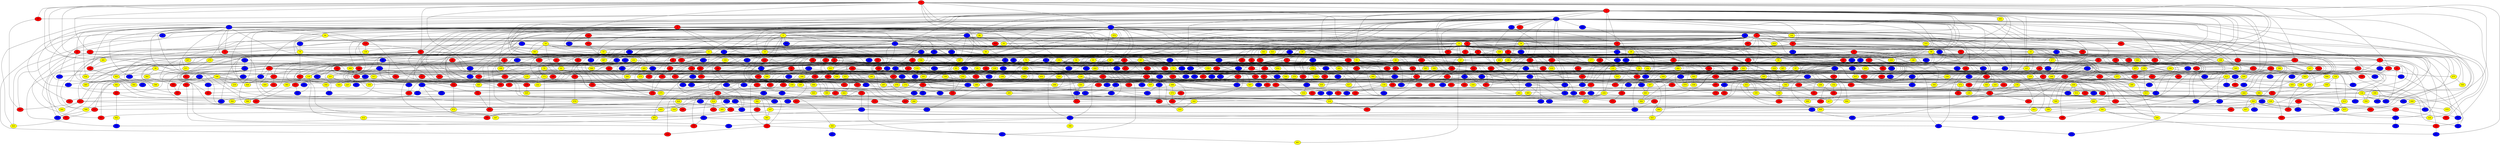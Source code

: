 graph {
0 [style = filled fillcolor = red];
1 [style = filled fillcolor = red];
2 [style = filled fillcolor = blue];
3 [style = filled fillcolor = blue];
4 [style = filled fillcolor = red];
5 [style = filled fillcolor = yellow];
6 [style = filled fillcolor = red];
7 [style = filled fillcolor = blue];
8 [style = filled fillcolor = blue];
9 [style = filled fillcolor = red];
10 [style = filled fillcolor = yellow];
11 [style = filled fillcolor = yellow];
12 [style = filled fillcolor = blue];
13 [style = filled fillcolor = yellow];
14 [style = filled fillcolor = blue];
15 [style = filled fillcolor = blue];
16 [style = filled fillcolor = yellow];
17 [style = filled fillcolor = blue];
18 [style = filled fillcolor = blue];
19 [style = filled fillcolor = red];
20 [style = filled fillcolor = blue];
21 [style = filled fillcolor = blue];
22 [style = filled fillcolor = red];
23 [style = filled fillcolor = yellow];
24 [style = filled fillcolor = red];
25 [style = filled fillcolor = red];
26 [style = filled fillcolor = yellow];
27 [style = filled fillcolor = red];
28 [style = filled fillcolor = yellow];
29 [style = filled fillcolor = blue];
30 [style = filled fillcolor = blue];
31 [style = filled fillcolor = blue];
32 [style = filled fillcolor = red];
33 [style = filled fillcolor = yellow];
34 [style = filled fillcolor = yellow];
35 [style = filled fillcolor = yellow];
36 [style = filled fillcolor = blue];
37 [style = filled fillcolor = blue];
38 [style = filled fillcolor = yellow];
39 [style = filled fillcolor = red];
40 [style = filled fillcolor = red];
41 [style = filled fillcolor = yellow];
42 [style = filled fillcolor = red];
43 [style = filled fillcolor = red];
44 [style = filled fillcolor = yellow];
45 [style = filled fillcolor = blue];
46 [style = filled fillcolor = red];
47 [style = filled fillcolor = red];
48 [style = filled fillcolor = blue];
49 [style = filled fillcolor = red];
50 [style = filled fillcolor = yellow];
51 [style = filled fillcolor = yellow];
52 [style = filled fillcolor = red];
53 [style = filled fillcolor = red];
54 [style = filled fillcolor = red];
55 [style = filled fillcolor = yellow];
56 [style = filled fillcolor = red];
57 [style = filled fillcolor = yellow];
58 [style = filled fillcolor = yellow];
59 [style = filled fillcolor = yellow];
60 [style = filled fillcolor = yellow];
61 [style = filled fillcolor = blue];
62 [style = filled fillcolor = red];
63 [style = filled fillcolor = red];
64 [style = filled fillcolor = red];
65 [style = filled fillcolor = yellow];
66 [style = filled fillcolor = red];
67 [style = filled fillcolor = red];
68 [style = filled fillcolor = blue];
69 [style = filled fillcolor = blue];
70 [style = filled fillcolor = yellow];
71 [style = filled fillcolor = red];
72 [style = filled fillcolor = yellow];
73 [style = filled fillcolor = yellow];
74 [style = filled fillcolor = red];
75 [style = filled fillcolor = red];
76 [style = filled fillcolor = blue];
77 [style = filled fillcolor = blue];
78 [style = filled fillcolor = yellow];
79 [style = filled fillcolor = yellow];
80 [style = filled fillcolor = blue];
81 [style = filled fillcolor = blue];
82 [style = filled fillcolor = red];
83 [style = filled fillcolor = yellow];
84 [style = filled fillcolor = red];
85 [style = filled fillcolor = blue];
86 [style = filled fillcolor = red];
87 [style = filled fillcolor = red];
88 [style = filled fillcolor = yellow];
89 [style = filled fillcolor = red];
90 [style = filled fillcolor = blue];
91 [style = filled fillcolor = yellow];
92 [style = filled fillcolor = blue];
93 [style = filled fillcolor = yellow];
94 [style = filled fillcolor = red];
95 [style = filled fillcolor = red];
96 [style = filled fillcolor = blue];
97 [style = filled fillcolor = yellow];
98 [style = filled fillcolor = yellow];
99 [style = filled fillcolor = blue];
100 [style = filled fillcolor = red];
101 [style = filled fillcolor = red];
102 [style = filled fillcolor = blue];
103 [style = filled fillcolor = yellow];
104 [style = filled fillcolor = red];
105 [style = filled fillcolor = blue];
106 [style = filled fillcolor = blue];
107 [style = filled fillcolor = yellow];
108 [style = filled fillcolor = red];
109 [style = filled fillcolor = blue];
110 [style = filled fillcolor = red];
111 [style = filled fillcolor = blue];
112 [style = filled fillcolor = red];
113 [style = filled fillcolor = blue];
114 [style = filled fillcolor = yellow];
115 [style = filled fillcolor = red];
116 [style = filled fillcolor = red];
117 [style = filled fillcolor = red];
118 [style = filled fillcolor = yellow];
119 [style = filled fillcolor = blue];
120 [style = filled fillcolor = red];
121 [style = filled fillcolor = red];
122 [style = filled fillcolor = yellow];
123 [style = filled fillcolor = red];
124 [style = filled fillcolor = yellow];
125 [style = filled fillcolor = red];
126 [style = filled fillcolor = blue];
127 [style = filled fillcolor = blue];
128 [style = filled fillcolor = yellow];
129 [style = filled fillcolor = yellow];
130 [style = filled fillcolor = blue];
131 [style = filled fillcolor = yellow];
132 [style = filled fillcolor = yellow];
133 [style = filled fillcolor = blue];
134 [style = filled fillcolor = red];
135 [style = filled fillcolor = red];
136 [style = filled fillcolor = yellow];
137 [style = filled fillcolor = red];
138 [style = filled fillcolor = red];
139 [style = filled fillcolor = yellow];
140 [style = filled fillcolor = yellow];
141 [style = filled fillcolor = blue];
142 [style = filled fillcolor = red];
143 [style = filled fillcolor = red];
144 [style = filled fillcolor = blue];
145 [style = filled fillcolor = blue];
146 [style = filled fillcolor = yellow];
147 [style = filled fillcolor = red];
148 [style = filled fillcolor = red];
149 [style = filled fillcolor = yellow];
150 [style = filled fillcolor = yellow];
151 [style = filled fillcolor = red];
152 [style = filled fillcolor = yellow];
153 [style = filled fillcolor = yellow];
154 [style = filled fillcolor = red];
155 [style = filled fillcolor = red];
156 [style = filled fillcolor = red];
157 [style = filled fillcolor = red];
158 [style = filled fillcolor = yellow];
159 [style = filled fillcolor = yellow];
160 [style = filled fillcolor = yellow];
161 [style = filled fillcolor = yellow];
162 [style = filled fillcolor = red];
163 [style = filled fillcolor = red];
164 [style = filled fillcolor = red];
165 [style = filled fillcolor = yellow];
166 [style = filled fillcolor = yellow];
167 [style = filled fillcolor = red];
168 [style = filled fillcolor = yellow];
169 [style = filled fillcolor = blue];
170 [style = filled fillcolor = blue];
171 [style = filled fillcolor = yellow];
172 [style = filled fillcolor = red];
173 [style = filled fillcolor = red];
174 [style = filled fillcolor = yellow];
175 [style = filled fillcolor = yellow];
176 [style = filled fillcolor = blue];
177 [style = filled fillcolor = yellow];
178 [style = filled fillcolor = yellow];
179 [style = filled fillcolor = blue];
180 [style = filled fillcolor = red];
181 [style = filled fillcolor = red];
182 [style = filled fillcolor = yellow];
183 [style = filled fillcolor = yellow];
184 [style = filled fillcolor = red];
185 [style = filled fillcolor = red];
186 [style = filled fillcolor = red];
187 [style = filled fillcolor = yellow];
188 [style = filled fillcolor = red];
189 [style = filled fillcolor = yellow];
190 [style = filled fillcolor = red];
191 [style = filled fillcolor = red];
192 [style = filled fillcolor = yellow];
193 [style = filled fillcolor = blue];
194 [style = filled fillcolor = yellow];
195 [style = filled fillcolor = blue];
196 [style = filled fillcolor = blue];
197 [style = filled fillcolor = blue];
198 [style = filled fillcolor = blue];
199 [style = filled fillcolor = yellow];
200 [style = filled fillcolor = blue];
201 [style = filled fillcolor = red];
202 [style = filled fillcolor = yellow];
203 [style = filled fillcolor = yellow];
204 [style = filled fillcolor = red];
205 [style = filled fillcolor = blue];
206 [style = filled fillcolor = red];
207 [style = filled fillcolor = blue];
208 [style = filled fillcolor = red];
209 [style = filled fillcolor = yellow];
210 [style = filled fillcolor = blue];
211 [style = filled fillcolor = yellow];
212 [style = filled fillcolor = red];
213 [style = filled fillcolor = red];
214 [style = filled fillcolor = red];
215 [style = filled fillcolor = red];
216 [style = filled fillcolor = yellow];
217 [style = filled fillcolor = red];
218 [style = filled fillcolor = yellow];
219 [style = filled fillcolor = yellow];
220 [style = filled fillcolor = red];
221 [style = filled fillcolor = yellow];
222 [style = filled fillcolor = yellow];
223 [style = filled fillcolor = red];
224 [style = filled fillcolor = red];
225 [style = filled fillcolor = blue];
226 [style = filled fillcolor = red];
227 [style = filled fillcolor = yellow];
228 [style = filled fillcolor = yellow];
229 [style = filled fillcolor = red];
230 [style = filled fillcolor = red];
231 [style = filled fillcolor = yellow];
232 [style = filled fillcolor = red];
233 [style = filled fillcolor = blue];
234 [style = filled fillcolor = yellow];
235 [style = filled fillcolor = red];
236 [style = filled fillcolor = red];
237 [style = filled fillcolor = blue];
238 [style = filled fillcolor = yellow];
239 [style = filled fillcolor = blue];
240 [style = filled fillcolor = red];
241 [style = filled fillcolor = blue];
242 [style = filled fillcolor = blue];
243 [style = filled fillcolor = yellow];
244 [style = filled fillcolor = yellow];
245 [style = filled fillcolor = yellow];
246 [style = filled fillcolor = yellow];
247 [style = filled fillcolor = yellow];
248 [style = filled fillcolor = red];
249 [style = filled fillcolor = blue];
250 [style = filled fillcolor = red];
251 [style = filled fillcolor = yellow];
252 [style = filled fillcolor = red];
253 [style = filled fillcolor = yellow];
254 [style = filled fillcolor = yellow];
255 [style = filled fillcolor = red];
256 [style = filled fillcolor = red];
257 [style = filled fillcolor = red];
258 [style = filled fillcolor = yellow];
259 [style = filled fillcolor = yellow];
260 [style = filled fillcolor = blue];
261 [style = filled fillcolor = red];
262 [style = filled fillcolor = red];
263 [style = filled fillcolor = yellow];
264 [style = filled fillcolor = red];
265 [style = filled fillcolor = yellow];
266 [style = filled fillcolor = red];
267 [style = filled fillcolor = yellow];
268 [style = filled fillcolor = yellow];
269 [style = filled fillcolor = red];
270 [style = filled fillcolor = yellow];
271 [style = filled fillcolor = red];
272 [style = filled fillcolor = red];
273 [style = filled fillcolor = yellow];
274 [style = filled fillcolor = red];
275 [style = filled fillcolor = red];
276 [style = filled fillcolor = blue];
277 [style = filled fillcolor = yellow];
278 [style = filled fillcolor = red];
279 [style = filled fillcolor = blue];
280 [style = filled fillcolor = red];
281 [style = filled fillcolor = yellow];
282 [style = filled fillcolor = blue];
283 [style = filled fillcolor = yellow];
284 [style = filled fillcolor = yellow];
285 [style = filled fillcolor = yellow];
286 [style = filled fillcolor = red];
287 [style = filled fillcolor = blue];
288 [style = filled fillcolor = blue];
289 [style = filled fillcolor = yellow];
290 [style = filled fillcolor = blue];
291 [style = filled fillcolor = yellow];
292 [style = filled fillcolor = blue];
293 [style = filled fillcolor = blue];
294 [style = filled fillcolor = blue];
295 [style = filled fillcolor = red];
296 [style = filled fillcolor = red];
297 [style = filled fillcolor = red];
298 [style = filled fillcolor = red];
299 [style = filled fillcolor = blue];
300 [style = filled fillcolor = yellow];
301 [style = filled fillcolor = blue];
302 [style = filled fillcolor = red];
303 [style = filled fillcolor = yellow];
304 [style = filled fillcolor = yellow];
305 [style = filled fillcolor = yellow];
306 [style = filled fillcolor = red];
307 [style = filled fillcolor = yellow];
308 [style = filled fillcolor = yellow];
309 [style = filled fillcolor = blue];
310 [style = filled fillcolor = blue];
311 [style = filled fillcolor = blue];
312 [style = filled fillcolor = yellow];
313 [style = filled fillcolor = blue];
314 [style = filled fillcolor = blue];
315 [style = filled fillcolor = red];
316 [style = filled fillcolor = yellow];
317 [style = filled fillcolor = yellow];
318 [style = filled fillcolor = yellow];
319 [style = filled fillcolor = red];
320 [style = filled fillcolor = red];
321 [style = filled fillcolor = yellow];
322 [style = filled fillcolor = yellow];
323 [style = filled fillcolor = red];
324 [style = filled fillcolor = yellow];
325 [style = filled fillcolor = red];
326 [style = filled fillcolor = yellow];
327 [style = filled fillcolor = blue];
328 [style = filled fillcolor = yellow];
329 [style = filled fillcolor = blue];
330 [style = filled fillcolor = blue];
331 [style = filled fillcolor = blue];
332 [style = filled fillcolor = blue];
333 [style = filled fillcolor = red];
334 [style = filled fillcolor = yellow];
335 [style = filled fillcolor = yellow];
336 [style = filled fillcolor = red];
337 [style = filled fillcolor = yellow];
338 [style = filled fillcolor = blue];
339 [style = filled fillcolor = red];
340 [style = filled fillcolor = red];
341 [style = filled fillcolor = yellow];
342 [style = filled fillcolor = red];
343 [style = filled fillcolor = blue];
344 [style = filled fillcolor = yellow];
345 [style = filled fillcolor = blue];
346 [style = filled fillcolor = red];
347 [style = filled fillcolor = blue];
348 [style = filled fillcolor = red];
349 [style = filled fillcolor = blue];
350 [style = filled fillcolor = red];
351 [style = filled fillcolor = blue];
352 [style = filled fillcolor = red];
353 [style = filled fillcolor = blue];
354 [style = filled fillcolor = yellow];
355 [style = filled fillcolor = red];
356 [style = filled fillcolor = blue];
357 [style = filled fillcolor = blue];
358 [style = filled fillcolor = yellow];
359 [style = filled fillcolor = yellow];
360 [style = filled fillcolor = blue];
361 [style = filled fillcolor = yellow];
362 [style = filled fillcolor = blue];
363 [style = filled fillcolor = yellow];
364 [style = filled fillcolor = yellow];
365 [style = filled fillcolor = yellow];
366 [style = filled fillcolor = blue];
367 [style = filled fillcolor = yellow];
368 [style = filled fillcolor = blue];
369 [style = filled fillcolor = red];
370 [style = filled fillcolor = red];
371 [style = filled fillcolor = red];
372 [style = filled fillcolor = red];
373 [style = filled fillcolor = yellow];
374 [style = filled fillcolor = yellow];
375 [style = filled fillcolor = yellow];
376 [style = filled fillcolor = blue];
377 [style = filled fillcolor = red];
378 [style = filled fillcolor = yellow];
379 [style = filled fillcolor = yellow];
380 [style = filled fillcolor = blue];
381 [style = filled fillcolor = yellow];
382 [style = filled fillcolor = blue];
383 [style = filled fillcolor = yellow];
384 [style = filled fillcolor = blue];
385 [style = filled fillcolor = red];
386 [style = filled fillcolor = blue];
387 [style = filled fillcolor = blue];
388 [style = filled fillcolor = yellow];
389 [style = filled fillcolor = yellow];
390 [style = filled fillcolor = red];
391 [style = filled fillcolor = yellow];
392 [style = filled fillcolor = yellow];
393 [style = filled fillcolor = yellow];
394 [style = filled fillcolor = red];
395 [style = filled fillcolor = yellow];
396 [style = filled fillcolor = yellow];
397 [style = filled fillcolor = blue];
398 [style = filled fillcolor = red];
399 [style = filled fillcolor = yellow];
400 [style = filled fillcolor = blue];
401 [style = filled fillcolor = blue];
402 [style = filled fillcolor = blue];
403 [style = filled fillcolor = blue];
404 [style = filled fillcolor = yellow];
405 [style = filled fillcolor = yellow];
406 [style = filled fillcolor = red];
407 [style = filled fillcolor = blue];
408 [style = filled fillcolor = red];
409 [style = filled fillcolor = red];
410 [style = filled fillcolor = blue];
411 [style = filled fillcolor = yellow];
412 [style = filled fillcolor = yellow];
413 [style = filled fillcolor = yellow];
414 [style = filled fillcolor = yellow];
415 [style = filled fillcolor = yellow];
416 [style = filled fillcolor = yellow];
417 [style = filled fillcolor = yellow];
418 [style = filled fillcolor = blue];
419 [style = filled fillcolor = red];
420 [style = filled fillcolor = red];
421 [style = filled fillcolor = red];
422 [style = filled fillcolor = yellow];
423 [style = filled fillcolor = blue];
424 [style = filled fillcolor = yellow];
425 [style = filled fillcolor = red];
426 [style = filled fillcolor = red];
427 [style = filled fillcolor = yellow];
428 [style = filled fillcolor = blue];
429 [style = filled fillcolor = red];
430 [style = filled fillcolor = red];
431 [style = filled fillcolor = yellow];
432 [style = filled fillcolor = blue];
433 [style = filled fillcolor = red];
434 [style = filled fillcolor = blue];
435 [style = filled fillcolor = yellow];
436 [style = filled fillcolor = yellow];
437 [style = filled fillcolor = blue];
438 [style = filled fillcolor = red];
439 [style = filled fillcolor = blue];
440 [style = filled fillcolor = yellow];
441 [style = filled fillcolor = yellow];
442 [style = filled fillcolor = blue];
443 [style = filled fillcolor = yellow];
444 [style = filled fillcolor = yellow];
445 [style = filled fillcolor = yellow];
446 [style = filled fillcolor = red];
447 [style = filled fillcolor = yellow];
448 [style = filled fillcolor = blue];
449 [style = filled fillcolor = red];
450 [style = filled fillcolor = blue];
451 [style = filled fillcolor = blue];
452 [style = filled fillcolor = blue];
453 [style = filled fillcolor = blue];
454 [style = filled fillcolor = red];
455 [style = filled fillcolor = yellow];
456 [style = filled fillcolor = red];
457 [style = filled fillcolor = blue];
458 [style = filled fillcolor = red];
459 [style = filled fillcolor = blue];
460 [style = filled fillcolor = yellow];
461 [style = filled fillcolor = red];
462 [style = filled fillcolor = red];
463 [style = filled fillcolor = blue];
464 [style = filled fillcolor = yellow];
465 [style = filled fillcolor = red];
466 [style = filled fillcolor = red];
467 [style = filled fillcolor = blue];
468 [style = filled fillcolor = red];
469 [style = filled fillcolor = blue];
470 [style = filled fillcolor = blue];
471 [style = filled fillcolor = red];
472 [style = filled fillcolor = yellow];
473 [style = filled fillcolor = blue];
474 [style = filled fillcolor = yellow];
475 [style = filled fillcolor = yellow];
476 [style = filled fillcolor = blue];
477 [style = filled fillcolor = yellow];
478 [style = filled fillcolor = red];
479 [style = filled fillcolor = yellow];
480 [style = filled fillcolor = yellow];
481 [style = filled fillcolor = blue];
482 [style = filled fillcolor = red];
483 [style = filled fillcolor = blue];
484 [style = filled fillcolor = blue];
485 [style = filled fillcolor = yellow];
486 [style = filled fillcolor = blue];
487 [style = filled fillcolor = blue];
488 [style = filled fillcolor = red];
489 [style = filled fillcolor = blue];
490 [style = filled fillcolor = blue];
491 [style = filled fillcolor = yellow];
492 [style = filled fillcolor = red];
493 [style = filled fillcolor = blue];
494 [style = filled fillcolor = yellow];
495 [style = filled fillcolor = yellow];
496 [style = filled fillcolor = red];
497 [style = filled fillcolor = blue];
498 [style = filled fillcolor = red];
499 [style = filled fillcolor = yellow];
500 [style = filled fillcolor = red];
501 [style = filled fillcolor = red];
502 [style = filled fillcolor = yellow];
503 [style = filled fillcolor = blue];
504 [style = filled fillcolor = yellow];
505 [style = filled fillcolor = blue];
506 [style = filled fillcolor = yellow];
507 [style = filled fillcolor = yellow];
508 [style = filled fillcolor = blue];
509 [style = filled fillcolor = red];
510 [style = filled fillcolor = yellow];
511 [style = filled fillcolor = blue];
512 [style = filled fillcolor = red];
513 [style = filled fillcolor = yellow];
514 [style = filled fillcolor = yellow];
515 [style = filled fillcolor = yellow];
516 [style = filled fillcolor = red];
517 [style = filled fillcolor = yellow];
518 [style = filled fillcolor = blue];
519 [style = filled fillcolor = blue];
520 [style = filled fillcolor = yellow];
521 [style = filled fillcolor = yellow];
522 [style = filled fillcolor = red];
523 [style = filled fillcolor = yellow];
524 [style = filled fillcolor = blue];
525 [style = filled fillcolor = blue];
526 [style = filled fillcolor = red];
527 [style = filled fillcolor = yellow];
528 [style = filled fillcolor = blue];
529 [style = filled fillcolor = red];
530 [style = filled fillcolor = yellow];
531 [style = filled fillcolor = red];
532 [style = filled fillcolor = red];
533 [style = filled fillcolor = yellow];
534 [style = filled fillcolor = yellow];
535 [style = filled fillcolor = red];
536 [style = filled fillcolor = red];
537 [style = filled fillcolor = red];
538 [style = filled fillcolor = red];
539 [style = filled fillcolor = yellow];
540 [style = filled fillcolor = yellow];
541 [style = filled fillcolor = blue];
542 [style = filled fillcolor = blue];
543 [style = filled fillcolor = yellow];
544 [style = filled fillcolor = yellow];
545 [style = filled fillcolor = yellow];
546 [style = filled fillcolor = blue];
547 [style = filled fillcolor = red];
548 [style = filled fillcolor = red];
549 [style = filled fillcolor = blue];
550 [style = filled fillcolor = yellow];
551 [style = filled fillcolor = red];
552 [style = filled fillcolor = red];
553 [style = filled fillcolor = red];
554 [style = filled fillcolor = blue];
555 [style = filled fillcolor = yellow];
556 [style = filled fillcolor = red];
557 [style = filled fillcolor = blue];
558 [style = filled fillcolor = red];
559 [style = filled fillcolor = red];
560 [style = filled fillcolor = blue];
561 [style = filled fillcolor = red];
562 [style = filled fillcolor = yellow];
563 [style = filled fillcolor = blue];
564 [style = filled fillcolor = blue];
565 [style = filled fillcolor = red];
566 [style = filled fillcolor = yellow];
567 [style = filled fillcolor = blue];
568 [style = filled fillcolor = red];
569 [style = filled fillcolor = yellow];
570 [style = filled fillcolor = blue];
571 [style = filled fillcolor = red];
572 [style = filled fillcolor = blue];
573 [style = filled fillcolor = blue];
574 [style = filled fillcolor = blue];
575 [style = filled fillcolor = yellow];
576 [style = filled fillcolor = red];
577 [style = filled fillcolor = red];
578 [style = filled fillcolor = blue];
579 [style = filled fillcolor = red];
580 [style = filled fillcolor = red];
581 [style = filled fillcolor = blue];
582 [style = filled fillcolor = yellow];
583 [style = filled fillcolor = red];
584 [style = filled fillcolor = blue];
585 [style = filled fillcolor = red];
586 [style = filled fillcolor = yellow];
587 [style = filled fillcolor = blue];
588 [style = filled fillcolor = blue];
589 [style = filled fillcolor = blue];
590 [style = filled fillcolor = red];
591 [style = filled fillcolor = blue];
592 [style = filled fillcolor = red];
593 [style = filled fillcolor = yellow];
594 [style = filled fillcolor = blue];
595 [style = filled fillcolor = red];
596 [style = filled fillcolor = yellow];
597 [style = filled fillcolor = red];
598 [style = filled fillcolor = red];
599 [style = filled fillcolor = yellow];
600 [style = filled fillcolor = yellow];
601 [style = filled fillcolor = yellow];
602 [style = filled fillcolor = blue];
603 [style = filled fillcolor = red];
604 [style = filled fillcolor = yellow];
605 [style = filled fillcolor = red];
606 [style = filled fillcolor = blue];
607 [style = filled fillcolor = yellow];
608 [style = filled fillcolor = red];
609 [style = filled fillcolor = red];
610 [style = filled fillcolor = blue];
611 [style = filled fillcolor = red];
612 [style = filled fillcolor = yellow];
613 [style = filled fillcolor = yellow];
614 [style = filled fillcolor = red];
615 [style = filled fillcolor = red];
616 [style = filled fillcolor = red];
617 [style = filled fillcolor = yellow];
618 [style = filled fillcolor = red];
619 [style = filled fillcolor = blue];
620 [style = filled fillcolor = blue];
621 [style = filled fillcolor = yellow];
622 [style = filled fillcolor = blue];
623 [style = filled fillcolor = yellow];
624 [style = filled fillcolor = red];
625 [style = filled fillcolor = yellow];
626 [style = filled fillcolor = yellow];
627 [style = filled fillcolor = yellow];
628 [style = filled fillcolor = red];
629 [style = filled fillcolor = yellow];
630 [style = filled fillcolor = yellow];
631 [style = filled fillcolor = red];
632 [style = filled fillcolor = blue];
633 [style = filled fillcolor = yellow];
634 [style = filled fillcolor = yellow];
635 [style = filled fillcolor = blue];
636 [style = filled fillcolor = red];
637 [style = filled fillcolor = yellow];
638 [style = filled fillcolor = red];
639 [style = filled fillcolor = blue];
640 [style = filled fillcolor = blue];
641 [style = filled fillcolor = yellow];
642 [style = filled fillcolor = yellow];
643 [style = filled fillcolor = yellow];
644 [style = filled fillcolor = red];
645 [style = filled fillcolor = blue];
646 [style = filled fillcolor = blue];
647 [style = filled fillcolor = yellow];
648 [style = filled fillcolor = blue];
649 [style = filled fillcolor = blue];
650 [style = filled fillcolor = blue];
651 [style = filled fillcolor = blue];
652 [style = filled fillcolor = blue];
653 [style = filled fillcolor = blue];
654 [style = filled fillcolor = red];
655 [style = filled fillcolor = red];
656 [style = filled fillcolor = blue];
657 [style = filled fillcolor = red];
658 [style = filled fillcolor = red];
659 [style = filled fillcolor = red];
660 [style = filled fillcolor = red];
661 [style = filled fillcolor = blue];
662 [style = filled fillcolor = red];
663 [style = filled fillcolor = red];
664 [style = filled fillcolor = blue];
665 [style = filled fillcolor = yellow];
666 [style = filled fillcolor = yellow];
667 [style = filled fillcolor = red];
668 [style = filled fillcolor = red];
669 [style = filled fillcolor = blue];
670 [style = filled fillcolor = yellow];
671 [style = filled fillcolor = red];
672 [style = filled fillcolor = yellow];
673 [style = filled fillcolor = red];
674 [style = filled fillcolor = yellow];
675 [style = filled fillcolor = yellow];
676 [style = filled fillcolor = blue];
677 [style = filled fillcolor = yellow];
678 [style = filled fillcolor = blue];
679 [style = filled fillcolor = yellow];
680 [style = filled fillcolor = blue];
681 [style = filled fillcolor = red];
682 [style = filled fillcolor = yellow];
683 [style = filled fillcolor = blue];
684 [style = filled fillcolor = yellow];
685 [style = filled fillcolor = yellow];
686 [style = filled fillcolor = blue];
687 [style = filled fillcolor = yellow];
688 [style = filled fillcolor = blue];
689 [style = filled fillcolor = blue];
690 [style = filled fillcolor = blue];
691 [style = filled fillcolor = yellow];
692 [style = filled fillcolor = blue];
693 [style = filled fillcolor = red];
694 [style = filled fillcolor = red];
695 [style = filled fillcolor = red];
696 [style = filled fillcolor = red];
697 [style = filled fillcolor = red];
698 [style = filled fillcolor = yellow];
699 [style = filled fillcolor = yellow];
700 [style = filled fillcolor = blue];
701 [style = filled fillcolor = blue];
702 [style = filled fillcolor = blue];
703 [style = filled fillcolor = red];
0 -- 30;
0 -- 40;
0 -- 41;
0 -- 84;
0 -- 105;
0 -- 112;
0 -- 167;
0 -- 186;
0 -- 197;
0 -- 281;
0 -- 297;
0 -- 304;
0 -- 440;
0 -- 517;
0 -- 651;
1 -- 2;
1 -- 4;
1 -- 5;
1 -- 6;
1 -- 8;
1 -- 15;
1 -- 17;
1 -- 18;
1 -- 19;
1 -- 24;
1 -- 32;
1 -- 51;
1 -- 67;
1 -- 88;
1 -- 97;
1 -- 101;
1 -- 102;
1 -- 107;
1 -- 115;
0 -- 23;
0 -- 11;
0 -- 3;
0 -- 1;
1 -- 124;
1 -- 130;
1 -- 143;
1 -- 181;
1 -- 214;
1 -- 240;
1 -- 297;
1 -- 336;
1 -- 394;
1 -- 405;
1 -- 482;
1 -- 541;
1 -- 586;
1 -- 587;
1 -- 590;
1 -- 610;
1 -- 694;
2 -- 3;
2 -- 11;
2 -- 15;
2 -- 29;
2 -- 39;
2 -- 43;
2 -- 47;
2 -- 48;
2 -- 50;
2 -- 52;
2 -- 58;
2 -- 62;
2 -- 65;
2 -- 74;
2 -- 82;
2 -- 115;
2 -- 117;
2 -- 120;
2 -- 122;
2 -- 140;
2 -- 143;
2 -- 162;
2 -- 163;
2 -- 176;
2 -- 259;
2 -- 323;
2 -- 331;
2 -- 363;
2 -- 381;
2 -- 385;
2 -- 398;
2 -- 454;
2 -- 483;
2 -- 503;
2 -- 530;
2 -- 547;
2 -- 548;
2 -- 553;
2 -- 571;
2 -- 617;
2 -- 623;
2 -- 628;
2 -- 663;
3 -- 6;
3 -- 7;
3 -- 14;
3 -- 16;
3 -- 19;
3 -- 21;
3 -- 30;
3 -- 32;
3 -- 35;
3 -- 39;
3 -- 51;
3 -- 55;
3 -- 105;
3 -- 141;
3 -- 153;
3 -- 231;
3 -- 243;
3 -- 256;
3 -- 265;
3 -- 352;
3 -- 355;
3 -- 356;
3 -- 361;
3 -- 384;
3 -- 387;
3 -- 390;
3 -- 392;
3 -- 420;
3 -- 431;
3 -- 472;
3 -- 474;
3 -- 497;
3 -- 673;
3 -- 677;
4 -- 7;
4 -- 8;
4 -- 21;
4 -- 22;
4 -- 37;
4 -- 40;
4 -- 44;
4 -- 57;
4 -- 80;
4 -- 83;
4 -- 86;
4 -- 92;
4 -- 93;
4 -- 96;
4 -- 111;
4 -- 122;
4 -- 148;
4 -- 153;
4 -- 160;
4 -- 199;
4 -- 220;
4 -- 273;
4 -- 280;
4 -- 395;
4 -- 397;
4 -- 449;
4 -- 456;
4 -- 484;
4 -- 496;
4 -- 522;
4 -- 619;
4 -- 623;
4 -- 685;
5 -- 13;
5 -- 16;
5 -- 55;
5 -- 63;
5 -- 69;
5 -- 89;
5 -- 104;
5 -- 112;
5 -- 119;
5 -- 248;
5 -- 264;
5 -- 285;
5 -- 357;
5 -- 375;
5 -- 385;
5 -- 492;
5 -- 575;
5 -- 593;
5 -- 594;
5 -- 608;
5 -- 625;
6 -- 9;
6 -- 13;
6 -- 39;
6 -- 41;
6 -- 49;
6 -- 52;
6 -- 53;
6 -- 62;
6 -- 66;
6 -- 101;
6 -- 126;
6 -- 151;
6 -- 155;
6 -- 159;
6 -- 168;
6 -- 232;
6 -- 258;
6 -- 260;
6 -- 298;
6 -- 375;
6 -- 431;
6 -- 438;
6 -- 509;
6 -- 574;
6 -- 632;
6 -- 697;
7 -- 12;
7 -- 24;
7 -- 26;
7 -- 34;
7 -- 36;
7 -- 58;
7 -- 110;
7 -- 113;
7 -- 227;
7 -- 326;
7 -- 364;
7 -- 367;
7 -- 408;
8 -- 16;
8 -- 20;
8 -- 25;
8 -- 33;
8 -- 35;
8 -- 58;
8 -- 70;
8 -- 71;
8 -- 110;
8 -- 139;
8 -- 182;
8 -- 196;
8 -- 250;
8 -- 264;
8 -- 284;
8 -- 300;
8 -- 347;
8 -- 367;
8 -- 401;
8 -- 416;
8 -- 521;
8 -- 691;
8 -- 692;
9 -- 14;
9 -- 20;
9 -- 23;
9 -- 25;
9 -- 31;
9 -- 54;
9 -- 91;
9 -- 132;
9 -- 251;
9 -- 257;
9 -- 295;
9 -- 397;
9 -- 425;
9 -- 665;
10 -- 33;
10 -- 68;
10 -- 256;
10 -- 266;
10 -- 381;
10 -- 428;
11 -- 29;
11 -- 42;
11 -- 52;
11 -- 61;
11 -- 65;
11 -- 131;
11 -- 137;
11 -- 145;
11 -- 179;
11 -- 197;
11 -- 230;
11 -- 273;
11 -- 274;
11 -- 355;
11 -- 430;
11 -- 476;
11 -- 482;
11 -- 550;
11 -- 620;
11 -- 666;
11 -- 675;
11 -- 687;
12 -- 20;
12 -- 56;
12 -- 72;
12 -- 112;
12 -- 136;
12 -- 175;
12 -- 225;
13 -- 21;
13 -- 23;
13 -- 26;
13 -- 27;
13 -- 41;
13 -- 48;
13 -- 49;
13 -- 54;
13 -- 57;
13 -- 59;
13 -- 73;
13 -- 79;
13 -- 94;
13 -- 99;
13 -- 101;
13 -- 142;
13 -- 152;
13 -- 210;
13 -- 338;
13 -- 419;
13 -- 441;
13 -- 448;
13 -- 456;
13 -- 509;
13 -- 523;
13 -- 601;
13 -- 701;
14 -- 47;
14 -- 50;
14 -- 56;
14 -- 162;
14 -- 172;
14 -- 217;
14 -- 247;
14 -- 370;
14 -- 386;
14 -- 545;
14 -- 650;
14 -- 693;
15 -- 45;
15 -- 196;
16 -- 171;
16 -- 188;
16 -- 214;
16 -- 232;
16 -- 311;
16 -- 535;
16 -- 550;
17 -- 22;
17 -- 27;
17 -- 42;
17 -- 44;
17 -- 48;
17 -- 71;
17 -- 88;
17 -- 96;
17 -- 106;
17 -- 144;
17 -- 147;
17 -- 166;
17 -- 238;
17 -- 291;
17 -- 298;
17 -- 318;
17 -- 352;
17 -- 534;
17 -- 563;
17 -- 585;
17 -- 596;
17 -- 649;
18 -- 19;
18 -- 26;
18 -- 34;
18 -- 64;
18 -- 86;
18 -- 98;
18 -- 131;
18 -- 153;
18 -- 204;
18 -- 341;
18 -- 414;
18 -- 475;
18 -- 597;
18 -- 670;
19 -- 27;
19 -- 37;
19 -- 67;
19 -- 235;
19 -- 675;
20 -- 24;
20 -- 53;
20 -- 118;
20 -- 185;
20 -- 212;
20 -- 281;
20 -- 386;
20 -- 401;
20 -- 506;
20 -- 631;
20 -- 687;
21 -- 64;
21 -- 251;
21 -- 333;
22 -- 51;
22 -- 235;
22 -- 391;
22 -- 461;
22 -- 609;
23 -- 53;
23 -- 107;
23 -- 172;
23 -- 581;
23 -- 589;
24 -- 69;
24 -- 100;
24 -- 160;
24 -- 494;
25 -- 73;
25 -- 74;
25 -- 177;
25 -- 208;
25 -- 259;
25 -- 404;
25 -- 487;
25 -- 497;
25 -- 646;
26 -- 28;
26 -- 60;
26 -- 76;
26 -- 182;
26 -- 210;
26 -- 215;
26 -- 229;
26 -- 262;
26 -- 267;
26 -- 313;
26 -- 464;
26 -- 486;
26 -- 565;
27 -- 30;
27 -- 57;
27 -- 69;
27 -- 143;
27 -- 336;
27 -- 348;
27 -- 365;
27 -- 416;
27 -- 445;
27 -- 501;
27 -- 502;
28 -- 81;
28 -- 93;
28 -- 102;
28 -- 132;
28 -- 184;
28 -- 191;
28 -- 249;
28 -- 266;
28 -- 339;
28 -- 378;
28 -- 444;
28 -- 487;
28 -- 544;
28 -- 639;
29 -- 72;
29 -- 254;
29 -- 278;
29 -- 374;
30 -- 66;
30 -- 99;
30 -- 128;
30 -- 189;
30 -- 284;
30 -- 410;
30 -- 423;
30 -- 495;
30 -- 500;
30 -- 662;
31 -- 62;
31 -- 244;
31 -- 475;
32 -- 137;
32 -- 138;
32 -- 209;
32 -- 315;
32 -- 520;
32 -- 638;
32 -- 661;
33 -- 36;
33 -- 80;
33 -- 161;
33 -- 221;
33 -- 362;
33 -- 421;
34 -- 35;
34 -- 87;
34 -- 224;
34 -- 255;
34 -- 299;
34 -- 445;
34 -- 482;
34 -- 627;
34 -- 660;
35 -- 75;
35 -- 84;
35 -- 87;
35 -- 126;
35 -- 183;
35 -- 198;
35 -- 259;
35 -- 378;
35 -- 394;
35 -- 437;
35 -- 444;
35 -- 548;
36 -- 201;
36 -- 212;
36 -- 325;
36 -- 631;
36 -- 671;
36 -- 681;
37 -- 49;
37 -- 216;
37 -- 304;
37 -- 315;
37 -- 646;
38 -- 263;
38 -- 294;
38 -- 303;
38 -- 407;
38 -- 543;
39 -- 43;
39 -- 63;
39 -- 220;
39 -- 292;
39 -- 326;
39 -- 572;
39 -- 604;
39 -- 655;
39 -- 661;
39 -- 686;
40 -- 59;
40 -- 108;
40 -- 133;
40 -- 188;
40 -- 205;
40 -- 303;
40 -- 372;
40 -- 485;
40 -- 521;
40 -- 558;
40 -- 574;
40 -- 647;
41 -- 185;
41 -- 306;
41 -- 370;
41 -- 410;
41 -- 485;
42 -- 616;
43 -- 64;
43 -- 82;
43 -- 87;
43 -- 104;
43 -- 117;
43 -- 146;
43 -- 179;
43 -- 226;
43 -- 236;
43 -- 243;
43 -- 253;
43 -- 268;
43 -- 324;
43 -- 356;
43 -- 362;
43 -- 367;
43 -- 546;
43 -- 602;
44 -- 77;
44 -- 78;
44 -- 116;
44 -- 269;
45 -- 189;
45 -- 238;
45 -- 322;
45 -- 635;
46 -- 63;
46 -- 109;
46 -- 121;
46 -- 250;
46 -- 436;
46 -- 598;
46 -- 607;
47 -- 91;
48 -- 397;
48 -- 409;
48 -- 484;
48 -- 504;
48 -- 644;
48 -- 699;
49 -- 321;
49 -- 344;
49 -- 383;
49 -- 541;
50 -- 97;
50 -- 218;
50 -- 294;
50 -- 307;
51 -- 76;
51 -- 86;
51 -- 118;
51 -- 197;
51 -- 199;
51 -- 233;
51 -- 280;
51 -- 313;
52 -- 95;
52 -- 120;
52 -- 124;
52 -- 167;
52 -- 443;
52 -- 557;
52 -- 576;
52 -- 688;
53 -- 107;
53 -- 234;
53 -- 269;
53 -- 471;
53 -- 679;
54 -- 110;
54 -- 111;
54 -- 244;
54 -- 365;
54 -- 379;
55 -- 68;
55 -- 193;
56 -- 202;
56 -- 586;
56 -- 695;
57 -- 165;
57 -- 211;
57 -- 433;
57 -- 491;
57 -- 679;
58 -- 228;
59 -- 70;
59 -- 79;
59 -- 130;
59 -- 183;
59 -- 203;
59 -- 350;
59 -- 368;
60 -- 84;
60 -- 282;
60 -- 291;
60 -- 305;
60 -- 395;
60 -- 417;
60 -- 564;
62 -- 120;
63 -- 156;
64 -- 105;
64 -- 133;
64 -- 147;
64 -- 156;
64 -- 689;
65 -- 83;
65 -- 90;
65 -- 102;
65 -- 398;
65 -- 444;
65 -- 446;
65 -- 480;
65 -- 507;
65 -- 579;
65 -- 638;
66 -- 67;
66 -- 119;
66 -- 379;
66 -- 688;
67 -- 103;
68 -- 358;
69 -- 90;
69 -- 121;
69 -- 149;
69 -- 155;
69 -- 223;
69 -- 524;
69 -- 616;
70 -- 175;
70 -- 296;
70 -- 448;
70 -- 478;
70 -- 627;
71 -- 531;
71 -- 674;
72 -- 175;
72 -- 216;
72 -- 370;
73 -- 76;
73 -- 673;
74 -- 413;
75 -- 114;
75 -- 135;
75 -- 245;
75 -- 325;
75 -- 396;
76 -- 458;
77 -- 78;
78 -- 114;
78 -- 179;
78 -- 201;
78 -- 626;
79 -- 509;
80 -- 133;
80 -- 169;
80 -- 213;
80 -- 652;
80 -- 653;
81 -- 99;
81 -- 139;
81 -- 186;
81 -- 339;
81 -- 388;
81 -- 588;
82 -- 92;
82 -- 159;
82 -- 163;
82 -- 200;
82 -- 317;
82 -- 371;
82 -- 505;
82 -- 512;
82 -- 537;
83 -- 170;
83 -- 188;
83 -- 198;
83 -- 400;
83 -- 532;
83 -- 606;
84 -- 127;
84 -- 453;
84 -- 561;
85 -- 91;
85 -- 108;
85 -- 187;
85 -- 258;
85 -- 332;
85 -- 700;
86 -- 246;
86 -- 286;
86 -- 309;
86 -- 527;
86 -- 636;
88 -- 191;
88 -- 426;
88 -- 468;
89 -- 103;
89 -- 139;
89 -- 228;
89 -- 300;
89 -- 418;
89 -- 471;
89 -- 577;
91 -- 186;
91 -- 207;
91 -- 279;
91 -- 340;
92 -- 165;
93 -- 158;
93 -- 319;
93 -- 514;
94 -- 436;
95 -- 242;
95 -- 632;
96 -- 407;
97 -- 155;
97 -- 313;
97 -- 334;
98 -- 140;
98 -- 154;
98 -- 168;
98 -- 192;
98 -- 226;
98 -- 329;
98 -- 373;
98 -- 377;
98 -- 382;
98 -- 489;
98 -- 502;
98 -- 618;
98 -- 646;
99 -- 118;
99 -- 119;
99 -- 134;
99 -- 194;
99 -- 236;
99 -- 435;
99 -- 490;
99 -- 492;
100 -- 129;
100 -- 161;
100 -- 169;
100 -- 189;
100 -- 206;
100 -- 261;
100 -- 350;
100 -- 393;
100 -- 549;
101 -- 151;
101 -- 477;
102 -- 173;
102 -- 702;
103 -- 234;
103 -- 340;
103 -- 406;
104 -- 109;
105 -- 113;
106 -- 115;
106 -- 128;
106 -- 402;
106 -- 409;
106 -- 434;
106 -- 498;
106 -- 529;
106 -- 537;
106 -- 592;
106 -- 654;
106 -- 687;
107 -- 390;
107 -- 406;
108 -- 141;
108 -- 195;
108 -- 213;
108 -- 236;
108 -- 247;
108 -- 403;
108 -- 415;
108 -- 420;
108 -- 488;
108 -- 639;
108 -- 657;
109 -- 156;
109 -- 219;
109 -- 254;
109 -- 345;
109 -- 346;
109 -- 544;
109 -- 567;
109 -- 569;
110 -- 141;
110 -- 410;
110 -- 499;
110 -- 630;
110 -- 655;
111 -- 479;
112 -- 582;
113 -- 316;
113 -- 599;
114 -- 359;
114 -- 360;
115 -- 145;
115 -- 371;
115 -- 480;
115 -- 603;
115 -- 635;
116 -- 136;
116 -- 566;
117 -- 171;
117 -- 176;
117 -- 274;
117 -- 310;
117 -- 355;
117 -- 416;
117 -- 532;
118 -- 124;
118 -- 138;
118 -- 519;
118 -- 595;
118 -- 665;
119 -- 332;
119 -- 365;
119 -- 424;
120 -- 173;
120 -- 270;
120 -- 272;
120 -- 625;
120 -- 663;
121 -- 256;
122 -- 307;
122 -- 414;
123 -- 283;
123 -- 285;
123 -- 324;
124 -- 241;
124 -- 354;
124 -- 417;
124 -- 440;
124 -- 569;
124 -- 688;
125 -- 137;
125 -- 366;
125 -- 517;
125 -- 650;
126 -- 127;
126 -- 190;
126 -- 607;
126 -- 699;
127 -- 152;
128 -- 170;
128 -- 251;
128 -- 450;
128 -- 621;
129 -- 253;
129 -- 308;
129 -- 342;
129 -- 372;
129 -- 518;
130 -- 235;
130 -- 268;
130 -- 277;
130 -- 442;
131 -- 227;
131 -- 234;
131 -- 334;
131 -- 342;
131 -- 343;
131 -- 417;
131 -- 533;
133 -- 201;
133 -- 203;
133 -- 221;
133 -- 257;
133 -- 262;
133 -- 534;
133 -- 592;
134 -- 265;
135 -- 181;
135 -- 270;
135 -- 398;
135 -- 402;
136 -- 211;
137 -- 215;
137 -- 222;
137 -- 439;
138 -- 336;
138 -- 662;
139 -- 382;
139 -- 412;
139 -- 432;
140 -- 282;
140 -- 310;
140 -- 420;
140 -- 521;
141 -- 255;
141 -- 461;
141 -- 626;
142 -- 584;
142 -- 634;
143 -- 169;
143 -- 170;
143 -- 290;
143 -- 328;
143 -- 513;
143 -- 621;
143 -- 659;
143 -- 684;
144 -- 145;
144 -- 408;
145 -- 166;
145 -- 294;
145 -- 565;
146 -- 164;
146 -- 283;
146 -- 289;
146 -- 316;
146 -- 522;
146 -- 652;
146 -- 686;
146 -- 696;
147 -- 157;
147 -- 171;
147 -- 610;
148 -- 503;
148 -- 658;
149 -- 174;
149 -- 193;
149 -- 371;
149 -- 399;
150 -- 494;
150 -- 555;
150 -- 677;
151 -- 221;
151 -- 566;
151 -- 567;
152 -- 466;
153 -- 180;
153 -- 200;
153 -- 261;
153 -- 418;
153 -- 423;
153 -- 425;
153 -- 447;
153 -- 471;
154 -- 435;
155 -- 289;
156 -- 174;
156 -- 278;
158 -- 479;
158 -- 515;
159 -- 163;
159 -- 187;
159 -- 215;
159 -- 613;
161 -- 176;
161 -- 184;
161 -- 198;
161 -- 230;
161 -- 247;
161 -- 456;
162 -- 178;
162 -- 325;
162 -- 438;
162 -- 492;
162 -- 542;
163 -- 182;
163 -- 348;
164 -- 191;
164 -- 233;
164 -- 443;
164 -- 469;
164 -- 493;
164 -- 598;
165 -- 199;
165 -- 222;
165 -- 260;
166 -- 219;
166 -- 258;
166 -- 276;
166 -- 357;
166 -- 383;
166 -- 404;
166 -- 421;
166 -- 426;
166 -- 485;
166 -- 620;
167 -- 238;
167 -- 255;
167 -- 469;
167 -- 475;
168 -- 192;
168 -- 271;
168 -- 427;
169 -- 351;
169 -- 554;
169 -- 691;
170 -- 174;
170 -- 267;
171 -- 187;
171 -- 203;
171 -- 496;
171 -- 690;
172 -- 323;
172 -- 648;
173 -- 180;
173 -- 289;
173 -- 640;
174 -- 217;
174 -- 422;
174 -- 536;
174 -- 588;
175 -- 280;
176 -- 196;
177 -- 229;
178 -- 380;
178 -- 501;
179 -- 224;
179 -- 473;
181 -- 214;
181 -- 301;
181 -- 545;
181 -- 683;
182 -- 300;
183 -- 207;
183 -- 526;
183 -- 640;
184 -- 349;
184 -- 490;
184 -- 542;
185 -- 339;
185 -- 422;
185 -- 478;
185 -- 538;
186 -- 611;
187 -- 331;
187 -- 335;
188 -- 237;
188 -- 548;
189 -- 193;
189 -- 399;
191 -- 314;
191 -- 549;
192 -- 242;
192 -- 277;
192 -- 448;
193 -- 345;
194 -- 440;
195 -- 432;
195 -- 597;
196 -- 328;
196 -- 429;
197 -- 683;
198 -- 331;
198 -- 447;
198 -- 452;
199 -- 576;
201 -- 359;
202 -- 589;
204 -- 309;
204 -- 343;
204 -- 369;
204 -- 558;
205 -- 222;
205 -- 402;
207 -- 352;
207 -- 605;
207 -- 636;
208 -- 558;
209 -- 419;
209 -- 702;
210 -- 354;
210 -- 384;
211 -- 263;
212 -- 644;
213 -- 252;
213 -- 264;
216 -- 239;
216 -- 304;
216 -- 508;
217 -- 302;
217 -- 596;
220 -- 340;
220 -- 369;
220 -- 451;
221 -- 227;
221 -- 511;
221 -- 531;
223 -- 437;
223 -- 507;
223 -- 591;
224 -- 248;
224 -- 333;
224 -- 517;
225 -- 510;
226 -- 490;
228 -- 633;
230 -- 501;
231 -- 333;
231 -- 369;
231 -- 408;
231 -- 566;
231 -- 596;
232 -- 337;
233 -- 580;
233 -- 587;
234 -- 279;
234 -- 284;
234 -- 332;
234 -- 527;
234 -- 572;
235 -- 318;
235 -- 344;
235 -- 368;
235 -- 641;
235 -- 703;
238 -- 269;
238 -- 409;
239 -- 312;
240 -- 306;
240 -- 360;
240 -- 512;
240 -- 676;
241 -- 301;
241 -- 599;
243 -- 403;
243 -- 605;
243 -- 664;
244 -- 330;
244 -- 648;
245 -- 305;
246 -- 466;
247 -- 595;
248 -- 260;
248 -- 335;
248 -- 446;
248 -- 472;
248 -- 685;
249 -- 387;
249 -- 612;
250 -- 276;
250 -- 285;
251 -- 315;
253 -- 628;
254 -- 391;
254 -- 529;
254 -- 698;
255 -- 551;
256 -- 278;
258 -- 411;
258 -- 525;
259 -- 288;
260 -- 559;
260 -- 579;
260 -- 613;
261 -- 350;
261 -- 643;
263 -- 488;
264 -- 272;
264 -- 672;
265 -- 276;
265 -- 322;
266 -- 497;
266 -- 622;
267 -- 601;
269 -- 436;
270 -- 624;
271 -- 327;
271 -- 362;
271 -- 463;
271 -- 526;
271 -- 668;
272 -- 301;
272 -- 392;
273 -- 460;
273 -- 462;
273 -- 563;
274 -- 335;
274 -- 390;
274 -- 498;
275 -- 452;
276 -- 287;
276 -- 318;
276 -- 341;
276 -- 345;
276 -- 498;
277 -- 330;
277 -- 466;
278 -- 639;
279 -- 415;
279 -- 495;
281 -- 298;
282 -- 329;
282 -- 637;
282 -- 681;
283 -- 287;
283 -- 291;
283 -- 319;
283 -- 403;
283 -- 516;
283 -- 604;
286 -- 387;
286 -- 433;
286 -- 556;
287 -- 288;
287 -- 309;
287 -- 380;
290 -- 399;
291 -- 574;
293 -- 374;
295 -- 328;
297 -- 609;
298 -- 303;
300 -- 628;
301 -- 324;
301 -- 437;
302 -- 464;
302 -- 656;
303 -- 562;
303 -- 645;
305 -- 327;
305 -- 384;
305 -- 434;
305 -- 549;
308 -- 373;
308 -- 659;
308 -- 675;
309 -- 348;
309 -- 389;
309 -- 393;
309 -- 653;
313 -- 631;
313 -- 679;
313 -- 682;
314 -- 554;
314 -- 662;
318 -- 412;
319 -- 607;
319 -- 702;
320 -- 680;
321 -- 353;
321 -- 682;
321 -- 694;
322 -- 337;
322 -- 358;
322 -- 515;
323 -- 459;
323 -- 572;
323 -- 666;
325 -- 382;
325 -- 502;
325 -- 563;
326 -- 347;
326 -- 424;
327 -- 454;
328 -- 358;
328 -- 660;
329 -- 500;
329 -- 567;
331 -- 364;
331 -- 585;
331 -- 693;
333 -- 684;
334 -- 591;
335 -- 604;
337 -- 361;
337 -- 691;
338 -- 460;
339 -- 508;
339 -- 690;
340 -- 363;
340 -- 376;
340 -- 421;
340 -- 499;
340 -- 667;
341 -- 344;
341 -- 598;
341 -- 651;
342 -- 400;
343 -- 606;
346 -- 449;
346 -- 614;
347 -- 429;
348 -- 651;
350 -- 678;
353 -- 431;
356 -- 366;
356 -- 603;
359 -- 570;
361 -- 419;
363 -- 411;
363 -- 531;
363 -- 560;
363 -- 576;
363 -- 627;
363 -- 677;
365 -- 430;
365 -- 632;
366 -- 570;
368 -- 453;
368 -- 467;
368 -- 524;
369 -- 575;
369 -- 593;
371 -- 465;
371 -- 573;
371 -- 619;
372 -- 430;
372 -- 451;
373 -- 638;
374 -- 394;
374 -- 617;
374 -- 669;
375 -- 667;
376 -- 429;
376 -- 463;
376 -- 680;
378 -- 644;
382 -- 529;
385 -- 569;
385 -- 703;
387 -- 415;
387 -- 457;
388 -- 543;
390 -- 462;
390 -- 541;
390 -- 546;
391 -- 565;
392 -- 615;
393 -- 481;
396 -- 504;
397 -- 520;
397 -- 540;
401 -- 428;
402 -- 617;
407 -- 599;
413 -- 479;
413 -- 505;
413 -- 528;
413 -- 579;
413 -- 664;
415 -- 461;
418 -- 624;
419 -- 449;
419 -- 457;
421 -- 582;
421 -- 609;
421 -- 672;
424 -- 493;
424 -- 649;
425 -- 614;
426 -- 556;
429 -- 447;
429 -- 496;
429 -- 621;
429 -- 701;
431 -- 476;
432 -- 462;
433 -- 458;
433 -- 581;
435 -- 470;
435 -- 518;
435 -- 612;
437 -- 484;
437 -- 556;
437 -- 700;
439 -- 611;
440 -- 536;
442 -- 671;
443 -- 455;
444 -- 457;
446 -- 470;
446 -- 608;
453 -- 510;
454 -- 577;
456 -- 625;
457 -- 491;
458 -- 473;
458 -- 629;
463 -- 587;
465 -- 542;
467 -- 514;
467 -- 656;
470 -- 703;
472 -- 538;
472 -- 590;
475 -- 530;
476 -- 671;
477 -- 489;
477 -- 581;
478 -- 674;
479 -- 643;
480 -- 656;
483 -- 486;
484 -- 676;
486 -- 507;
486 -- 532;
487 -- 564;
488 -- 597;
490 -- 608;
502 -- 539;
504 -- 528;
506 -- 552;
506 -- 618;
510 -- 551;
513 -- 692;
514 -- 568;
516 -- 525;
518 -- 664;
520 -- 698;
525 -- 571;
525 -- 674;
528 -- 583;
528 -- 666;
531 -- 552;
536 -- 546;
536 -- 553;
536 -- 605;
538 -- 641;
541 -- 690;
542 -- 672;
542 -- 692;
546 -- 578;
552 -- 623;
555 -- 583;
557 -- 600;
563 -- 586;
564 -- 630;
564 -- 698;
565 -- 642;
565 -- 661;
571 -- 678;
574 -- 592;
574 -- 593;
574 -- 654;
584 -- 633;
587 -- 606;
589 -- 635;
589 -- 654;
591 -- 601;
592 -- 695;
599 -- 620;
601 -- 682;
629 -- 695;
641 -- 696;
641 -- 699;
642 -- 700;
649 -- 670;
658 -- 684;
}
